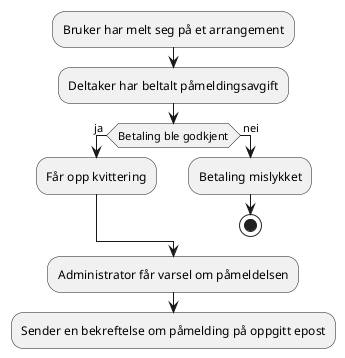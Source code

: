 @startuml

:Bruker har melt seg på et arrangement;
:Deltaker har beltalt påmeldingsavgift;


If(Betaling ble godkjent) then (ja )
:Får opp kvittering;
else( nei)
:Betaling mislykket;
stop
endif

:Administrator får varsel om påmeldelsen;
:Sender en bekreftelse om påmelding på oppgitt epost;

@enduml